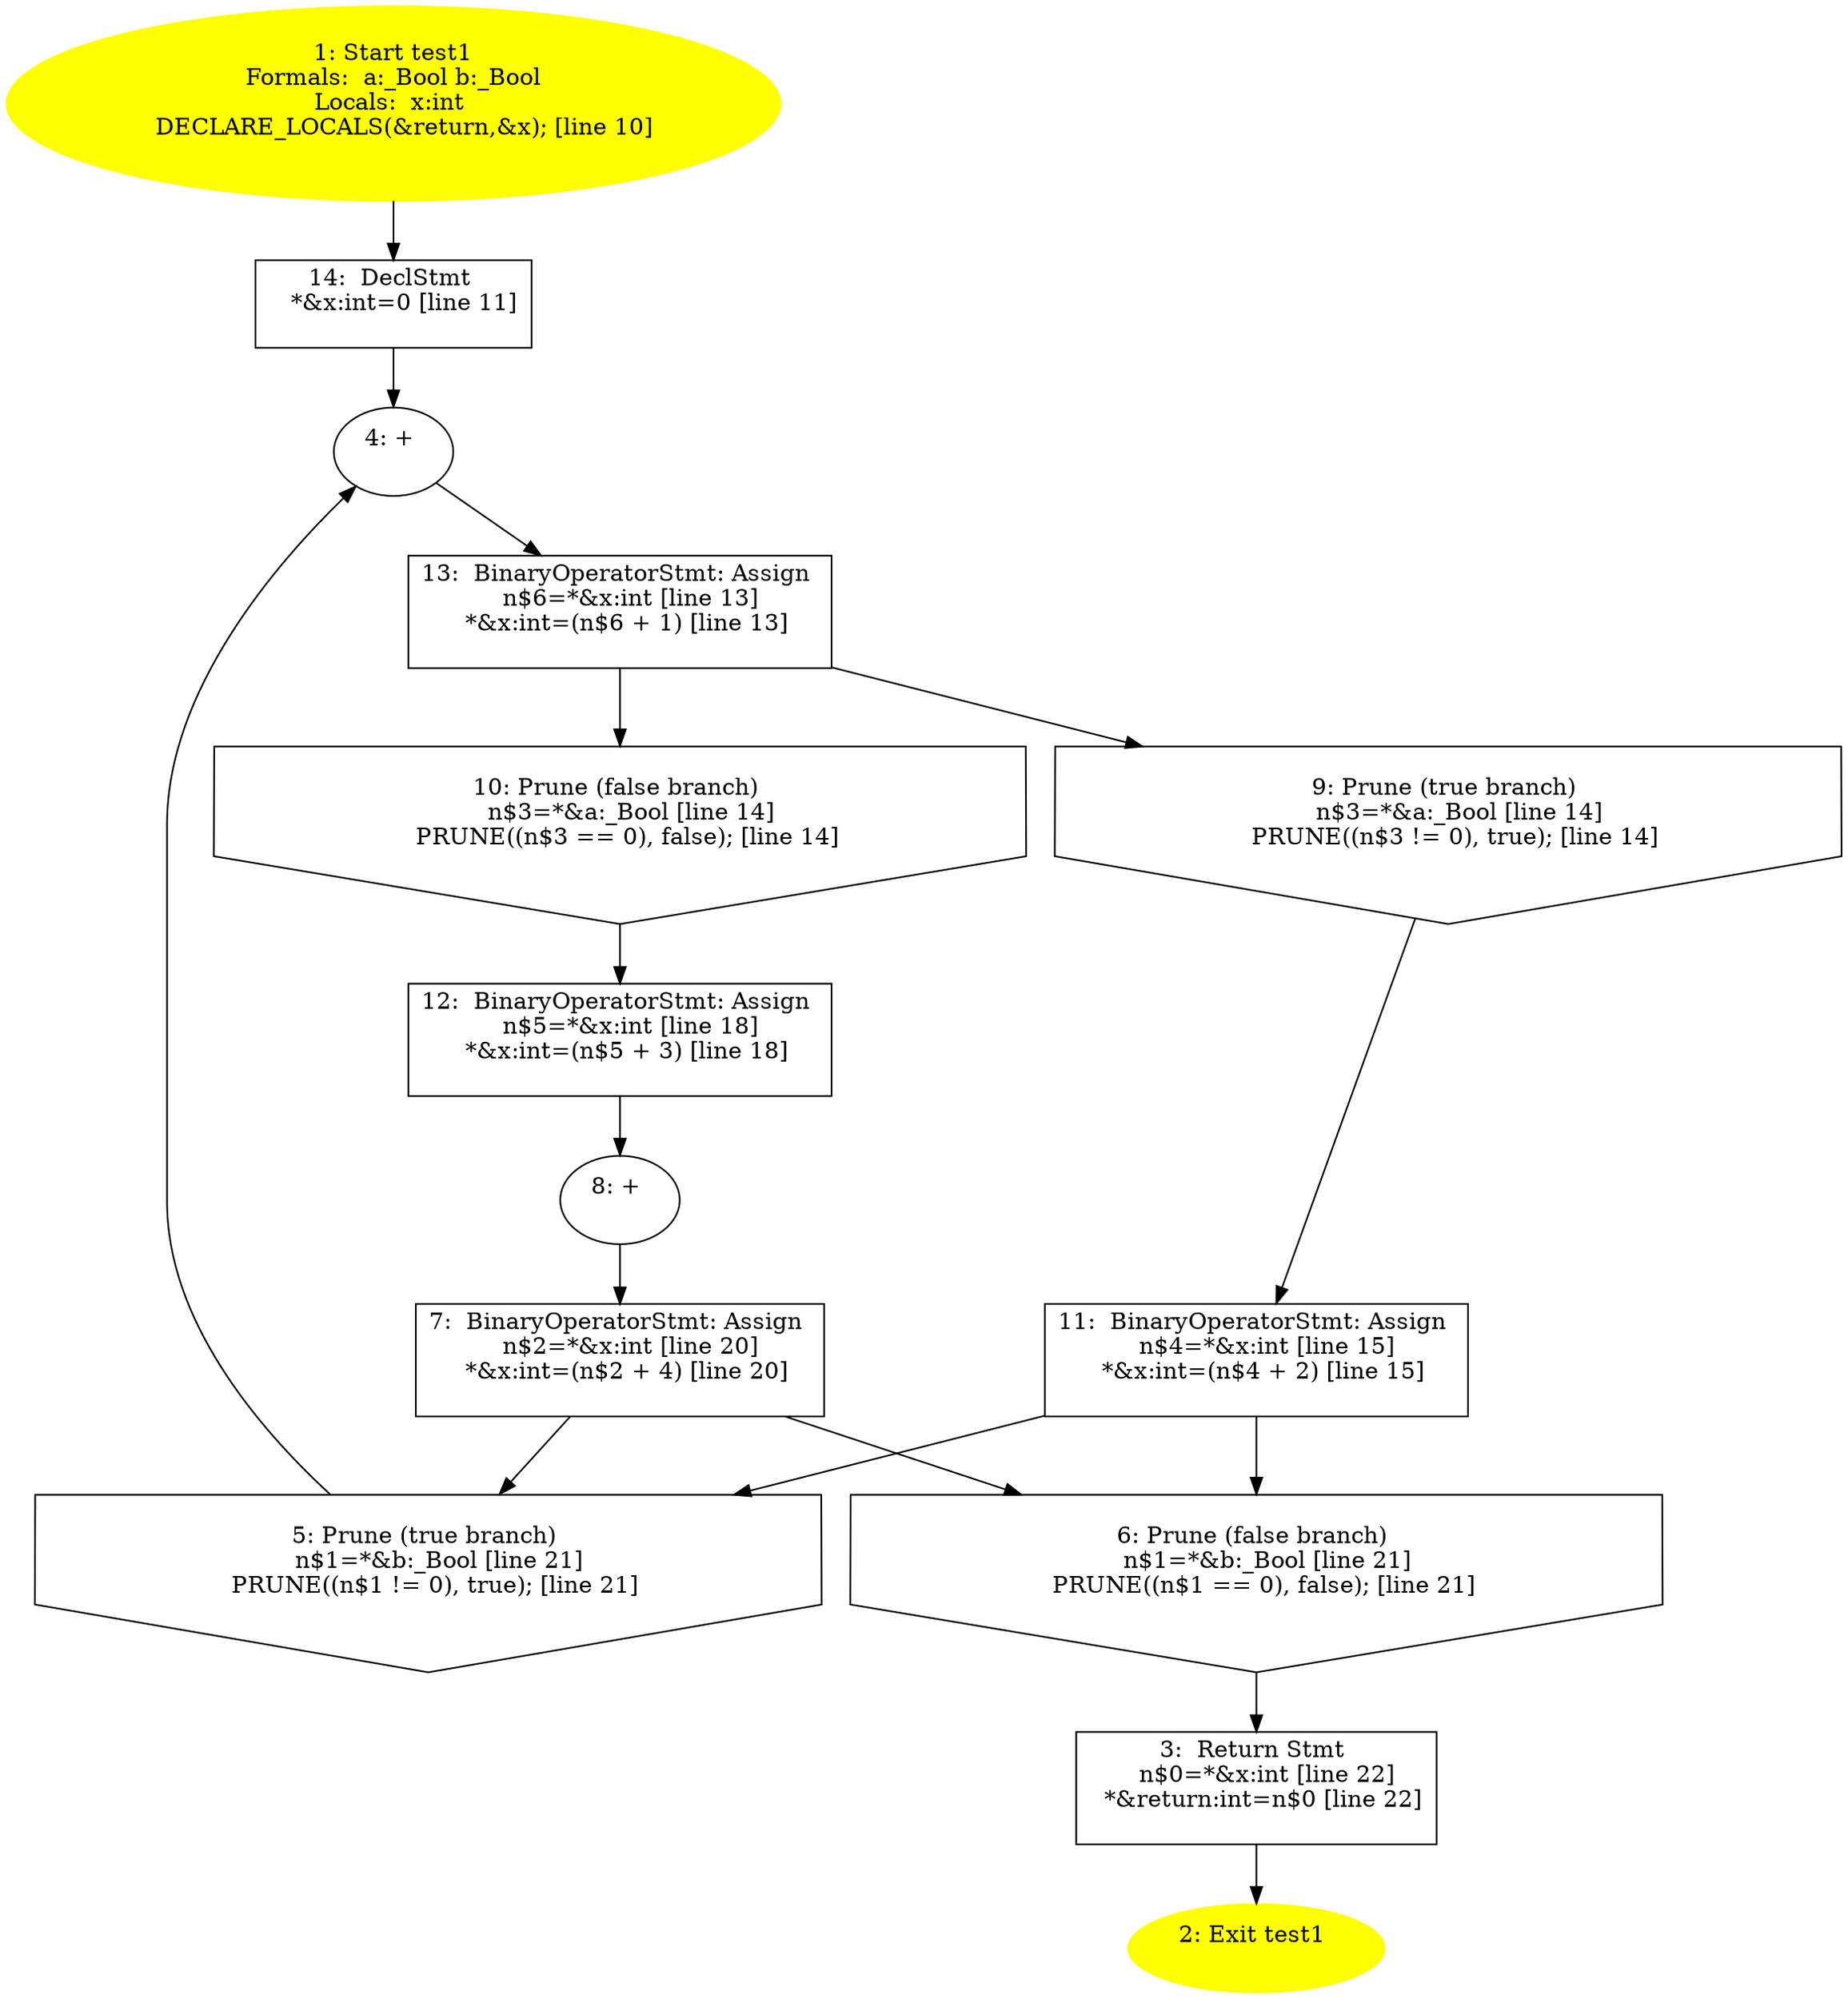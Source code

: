 /* @generated */
digraph iCFG {
"test1#_Z5test1bb.7b4b302df017dfac2074bf17bf65ca2c_1" [label="1: Start test1\nFormals:  a:_Bool b:_Bool\nLocals:  x:int \n   DECLARE_LOCALS(&return,&x); [line 10]\n " color=yellow style=filled]
	

	 "test1#_Z5test1bb.7b4b302df017dfac2074bf17bf65ca2c_1" -> "test1#_Z5test1bb.7b4b302df017dfac2074bf17bf65ca2c_14" ;
"test1#_Z5test1bb.7b4b302df017dfac2074bf17bf65ca2c_2" [label="2: Exit test1 \n  " color=yellow style=filled]
	

"test1#_Z5test1bb.7b4b302df017dfac2074bf17bf65ca2c_3" [label="3:  Return Stmt \n   n$0=*&x:int [line 22]\n  *&return:int=n$0 [line 22]\n " shape="box"]
	

	 "test1#_Z5test1bb.7b4b302df017dfac2074bf17bf65ca2c_3" -> "test1#_Z5test1bb.7b4b302df017dfac2074bf17bf65ca2c_2" ;
"test1#_Z5test1bb.7b4b302df017dfac2074bf17bf65ca2c_4" [label="4: + \n  " ]
	

	 "test1#_Z5test1bb.7b4b302df017dfac2074bf17bf65ca2c_4" -> "test1#_Z5test1bb.7b4b302df017dfac2074bf17bf65ca2c_13" ;
"test1#_Z5test1bb.7b4b302df017dfac2074bf17bf65ca2c_5" [label="5: Prune (true branch) \n   n$1=*&b:_Bool [line 21]\n  PRUNE((n$1 != 0), true); [line 21]\n " shape="invhouse"]
	

	 "test1#_Z5test1bb.7b4b302df017dfac2074bf17bf65ca2c_5" -> "test1#_Z5test1bb.7b4b302df017dfac2074bf17bf65ca2c_4" ;
"test1#_Z5test1bb.7b4b302df017dfac2074bf17bf65ca2c_6" [label="6: Prune (false branch) \n   n$1=*&b:_Bool [line 21]\n  PRUNE((n$1 == 0), false); [line 21]\n " shape="invhouse"]
	

	 "test1#_Z5test1bb.7b4b302df017dfac2074bf17bf65ca2c_6" -> "test1#_Z5test1bb.7b4b302df017dfac2074bf17bf65ca2c_3" ;
"test1#_Z5test1bb.7b4b302df017dfac2074bf17bf65ca2c_7" [label="7:  BinaryOperatorStmt: Assign \n   n$2=*&x:int [line 20]\n  *&x:int=(n$2 + 4) [line 20]\n " shape="box"]
	

	 "test1#_Z5test1bb.7b4b302df017dfac2074bf17bf65ca2c_7" -> "test1#_Z5test1bb.7b4b302df017dfac2074bf17bf65ca2c_5" ;
	 "test1#_Z5test1bb.7b4b302df017dfac2074bf17bf65ca2c_7" -> "test1#_Z5test1bb.7b4b302df017dfac2074bf17bf65ca2c_6" ;
"test1#_Z5test1bb.7b4b302df017dfac2074bf17bf65ca2c_8" [label="8: + \n  " ]
	

	 "test1#_Z5test1bb.7b4b302df017dfac2074bf17bf65ca2c_8" -> "test1#_Z5test1bb.7b4b302df017dfac2074bf17bf65ca2c_7" ;
"test1#_Z5test1bb.7b4b302df017dfac2074bf17bf65ca2c_9" [label="9: Prune (true branch) \n   n$3=*&a:_Bool [line 14]\n  PRUNE((n$3 != 0), true); [line 14]\n " shape="invhouse"]
	

	 "test1#_Z5test1bb.7b4b302df017dfac2074bf17bf65ca2c_9" -> "test1#_Z5test1bb.7b4b302df017dfac2074bf17bf65ca2c_11" ;
"test1#_Z5test1bb.7b4b302df017dfac2074bf17bf65ca2c_10" [label="10: Prune (false branch) \n   n$3=*&a:_Bool [line 14]\n  PRUNE((n$3 == 0), false); [line 14]\n " shape="invhouse"]
	

	 "test1#_Z5test1bb.7b4b302df017dfac2074bf17bf65ca2c_10" -> "test1#_Z5test1bb.7b4b302df017dfac2074bf17bf65ca2c_12" ;
"test1#_Z5test1bb.7b4b302df017dfac2074bf17bf65ca2c_11" [label="11:  BinaryOperatorStmt: Assign \n   n$4=*&x:int [line 15]\n  *&x:int=(n$4 + 2) [line 15]\n " shape="box"]
	

	 "test1#_Z5test1bb.7b4b302df017dfac2074bf17bf65ca2c_11" -> "test1#_Z5test1bb.7b4b302df017dfac2074bf17bf65ca2c_5" ;
	 "test1#_Z5test1bb.7b4b302df017dfac2074bf17bf65ca2c_11" -> "test1#_Z5test1bb.7b4b302df017dfac2074bf17bf65ca2c_6" ;
"test1#_Z5test1bb.7b4b302df017dfac2074bf17bf65ca2c_12" [label="12:  BinaryOperatorStmt: Assign \n   n$5=*&x:int [line 18]\n  *&x:int=(n$5 + 3) [line 18]\n " shape="box"]
	

	 "test1#_Z5test1bb.7b4b302df017dfac2074bf17bf65ca2c_12" -> "test1#_Z5test1bb.7b4b302df017dfac2074bf17bf65ca2c_8" ;
"test1#_Z5test1bb.7b4b302df017dfac2074bf17bf65ca2c_13" [label="13:  BinaryOperatorStmt: Assign \n   n$6=*&x:int [line 13]\n  *&x:int=(n$6 + 1) [line 13]\n " shape="box"]
	

	 "test1#_Z5test1bb.7b4b302df017dfac2074bf17bf65ca2c_13" -> "test1#_Z5test1bb.7b4b302df017dfac2074bf17bf65ca2c_9" ;
	 "test1#_Z5test1bb.7b4b302df017dfac2074bf17bf65ca2c_13" -> "test1#_Z5test1bb.7b4b302df017dfac2074bf17bf65ca2c_10" ;
"test1#_Z5test1bb.7b4b302df017dfac2074bf17bf65ca2c_14" [label="14:  DeclStmt \n   *&x:int=0 [line 11]\n " shape="box"]
	

	 "test1#_Z5test1bb.7b4b302df017dfac2074bf17bf65ca2c_14" -> "test1#_Z5test1bb.7b4b302df017dfac2074bf17bf65ca2c_4" ;
}
